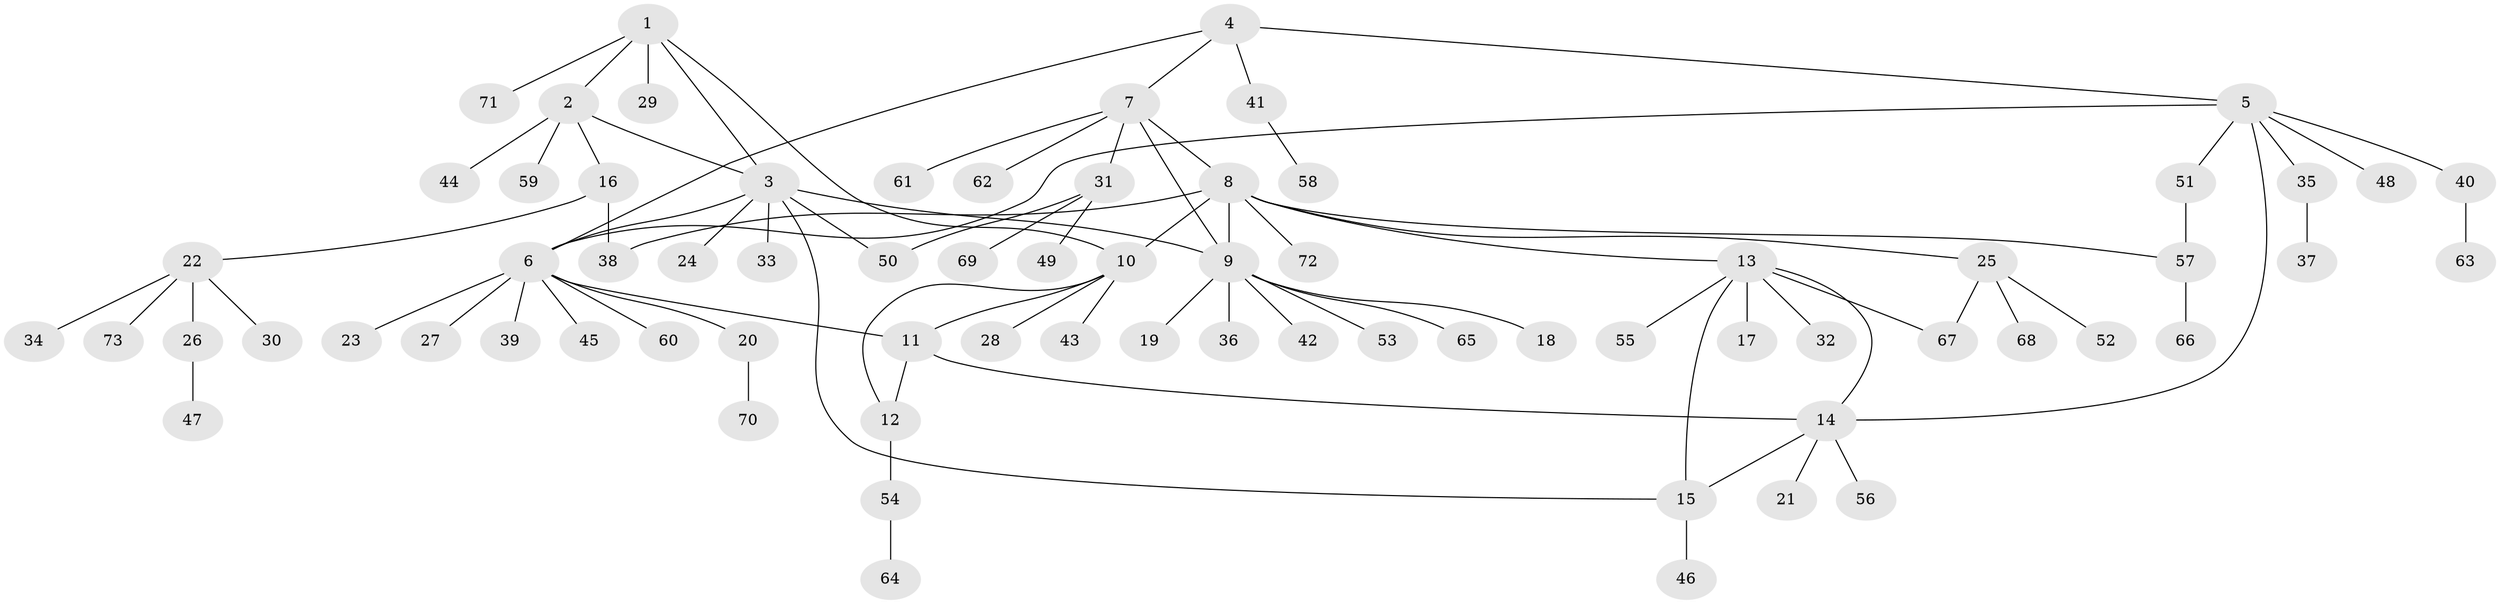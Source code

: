// coarse degree distribution, {3: 0.16129032258064516, 6: 0.06451612903225806, 4: 0.22580645161290322, 5: 0.03225806451612903, 7: 0.03225806451612903, 2: 0.25806451612903225, 1: 0.22580645161290322}
// Generated by graph-tools (version 1.1) at 2025/52/03/04/25 22:52:10]
// undirected, 73 vertices, 87 edges
graph export_dot {
  node [color=gray90,style=filled];
  1;
  2;
  3;
  4;
  5;
  6;
  7;
  8;
  9;
  10;
  11;
  12;
  13;
  14;
  15;
  16;
  17;
  18;
  19;
  20;
  21;
  22;
  23;
  24;
  25;
  26;
  27;
  28;
  29;
  30;
  31;
  32;
  33;
  34;
  35;
  36;
  37;
  38;
  39;
  40;
  41;
  42;
  43;
  44;
  45;
  46;
  47;
  48;
  49;
  50;
  51;
  52;
  53;
  54;
  55;
  56;
  57;
  58;
  59;
  60;
  61;
  62;
  63;
  64;
  65;
  66;
  67;
  68;
  69;
  70;
  71;
  72;
  73;
  1 -- 2;
  1 -- 3;
  1 -- 10;
  1 -- 29;
  1 -- 71;
  2 -- 3;
  2 -- 16;
  2 -- 44;
  2 -- 59;
  3 -- 6;
  3 -- 9;
  3 -- 15;
  3 -- 24;
  3 -- 33;
  3 -- 50;
  4 -- 5;
  4 -- 6;
  4 -- 7;
  4 -- 41;
  5 -- 6;
  5 -- 14;
  5 -- 35;
  5 -- 40;
  5 -- 48;
  5 -- 51;
  6 -- 11;
  6 -- 20;
  6 -- 23;
  6 -- 27;
  6 -- 39;
  6 -- 45;
  6 -- 60;
  7 -- 8;
  7 -- 9;
  7 -- 31;
  7 -- 61;
  7 -- 62;
  8 -- 9;
  8 -- 10;
  8 -- 13;
  8 -- 25;
  8 -- 38;
  8 -- 57;
  8 -- 72;
  9 -- 18;
  9 -- 19;
  9 -- 36;
  9 -- 42;
  9 -- 53;
  9 -- 65;
  10 -- 11;
  10 -- 12;
  10 -- 28;
  10 -- 43;
  11 -- 12;
  11 -- 14;
  12 -- 54;
  13 -- 14;
  13 -- 15;
  13 -- 17;
  13 -- 32;
  13 -- 55;
  13 -- 67;
  14 -- 15;
  14 -- 21;
  14 -- 56;
  15 -- 46;
  16 -- 22;
  16 -- 38;
  20 -- 70;
  22 -- 26;
  22 -- 30;
  22 -- 34;
  22 -- 73;
  25 -- 52;
  25 -- 67;
  25 -- 68;
  26 -- 47;
  31 -- 49;
  31 -- 50;
  31 -- 69;
  35 -- 37;
  40 -- 63;
  41 -- 58;
  51 -- 57;
  54 -- 64;
  57 -- 66;
}
